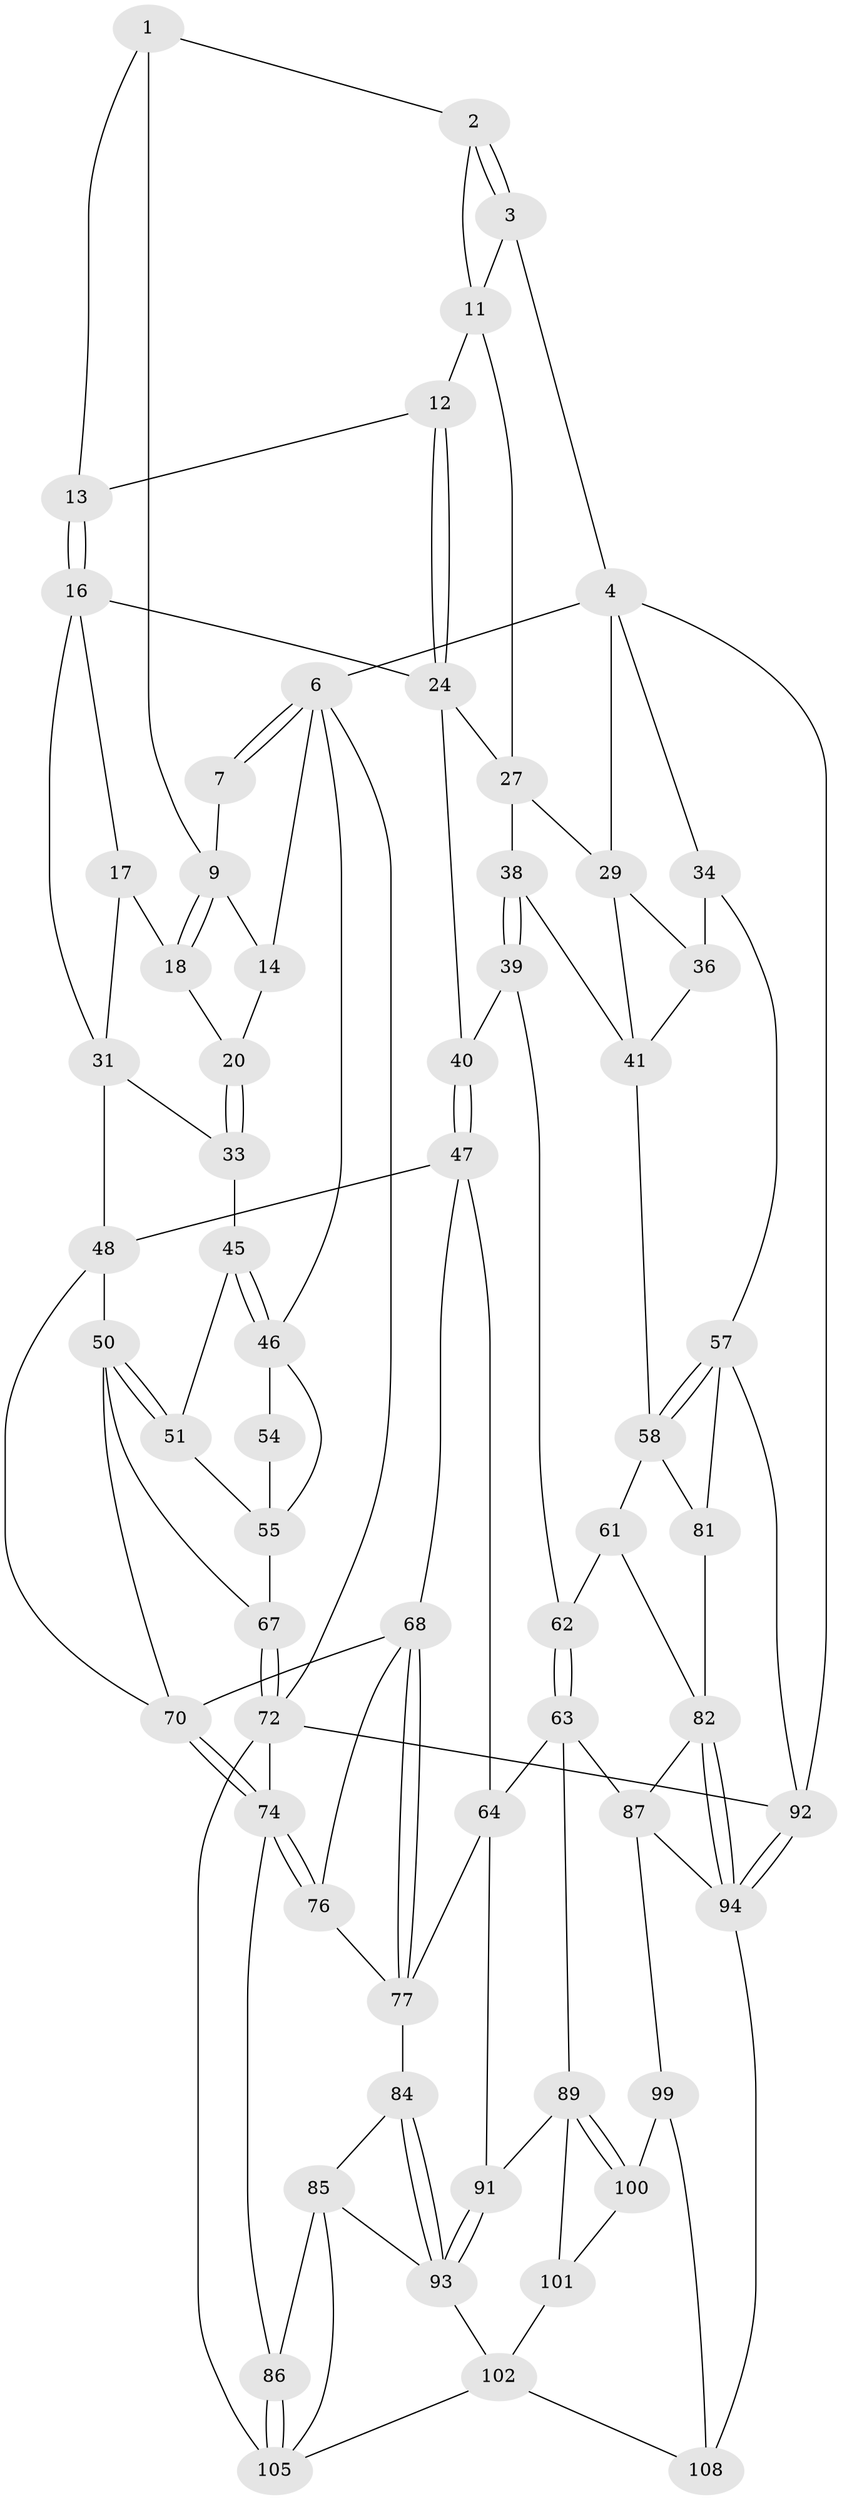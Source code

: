 // original degree distribution, {3: 0.027777777777777776, 4: 0.25925925925925924, 5: 0.4537037037037037, 6: 0.25925925925925924}
// Generated by graph-tools (version 1.1) at 2025/42/03/06/25 10:42:35]
// undirected, 64 vertices, 135 edges
graph export_dot {
graph [start="1"]
  node [color=gray90,style=filled];
  1 [pos="+0.3609906947603152+0",super="+8"];
  2 [pos="+0.5928987402231374+0"];
  3 [pos="+1+0"];
  4 [pos="+1+0",super="+5"];
  6 [pos="+0+0",super="+15"];
  7 [pos="+0.037253853987139325+0"];
  9 [pos="+0.18481509445812852+0.08011499640478055",super="+10"];
  11 [pos="+0.5879985995875866+0.10076039964110377",super="+23"];
  12 [pos="+0.46905845542712765+0.09156709927794345"];
  13 [pos="+0.38833213238084746+0"];
  14 [pos="+0+0.17507371219388243"];
  16 [pos="+0.30078436436333283+0.17647769812224964",super="+26"];
  17 [pos="+0.21918441251944507+0.12646119676947948",super="+22"];
  18 [pos="+0.18633791266648286+0.08560868741934302",super="+19"];
  20 [pos="+0.09168350382955252+0.204156062714996",super="+21"];
  24 [pos="+0.46479301337849593+0.19822312118167568",super="+25"];
  27 [pos="+0.6874424147272215+0.17643413597717314",super="+28"];
  29 [pos="+0.8918216772617129+0.189788939193416",super="+30"];
  31 [pos="+0.260767067136028+0.27341798416512736",super="+32"];
  33 [pos="+0.16670255817375942+0.29527978461185644",super="+37"];
  34 [pos="+1+0.3180364230822085",super="+35"];
  36 [pos="+0.9141100478810338+0.26601097900279563",super="+43"];
  38 [pos="+0.5713763575044774+0.29198079489017875",super="+42"];
  39 [pos="+0.4865544977221314+0.407518778642507",super="+59"];
  40 [pos="+0.44953724872707856+0.391624348042366"];
  41 [pos="+0.7674802217951527+0.3765346160043035",super="+44"];
  45 [pos="+0.10552023342918287+0.356563090833568",super="+52"];
  46 [pos="+0+0.2179434650255735",super="+53"];
  47 [pos="+0.3236707508076545+0.4573747976773441",super="+65"];
  48 [pos="+0.24746026441951469+0.42236359764386694",super="+49"];
  50 [pos="+0.13756135318700227+0.44767296662770895",super="+66"];
  51 [pos="+0.13236369472261453+0.44078111735734066"];
  54 [pos="+0+0.38009267399451796"];
  55 [pos="+0.085267942137629+0.43340832814763",super="+56"];
  57 [pos="+1+0.5726425254959451",super="+80"];
  58 [pos="+0.8615641325488331+0.5204856960484329",super="+60"];
  61 [pos="+0.5693846552104606+0.6213118939924472"];
  62 [pos="+0.550295941018994+0.6164878795902238"];
  63 [pos="+0.51058388597567+0.64729671708941",super="+88"];
  64 [pos="+0.356666009660607+0.6009889657275498",super="+79"];
  67 [pos="+0+0.5972632424233879"];
  68 [pos="+0.1973982122739864+0.6016073670467946",super="+69"];
  70 [pos="+0.16548417229695295+0.581265363403386",super="+71"];
  72 [pos="+0+0.7166321837512855",super="+73"];
  74 [pos="+0+0.707198315062147",super="+75"];
  76 [pos="+0.13162628710204008+0.6685187331438044"];
  77 [pos="+0.24161852340992615+0.7550632600561394",super="+78"];
  81 [pos="+0.7908982468930591+0.7534964496239812"];
  82 [pos="+0.7724231976465601+0.7928990921493645",super="+83"];
  84 [pos="+0.051585462625561705+0.7803524945838284"];
  85 [pos="+0.006313302243651266+0.7847728560534528",super="+98"];
  86 [pos="+0+0.7681863910536589"];
  87 [pos="+0.5800396224743997+0.8605558160481155",super="+96"];
  89 [pos="+0.4716970240604413+0.7842666503946144",super="+90"];
  91 [pos="+0.2697594534829027+0.7982660479297666"];
  92 [pos="+1+1"];
  93 [pos="+0.20940188773990465+0.8605876228100096",super="+97"];
  94 [pos="+0.9764959577271417+1",super="+95"];
  99 [pos="+0.5135535865016871+0.9427195608469378",super="+104"];
  100 [pos="+0.4817147135988283+0.9260969248610589",super="+103"];
  101 [pos="+0.37032571635436246+0.845410020999845"];
  102 [pos="+0.2897670784415021+0.9644453045851831",super="+106"];
  105 [pos="+0.1191916567930207+1",super="+107"];
  108 [pos="+0.4090470985436852+1"];
  1 -- 2;
  1 -- 13;
  1 -- 9;
  2 -- 3;
  2 -- 3;
  2 -- 11;
  3 -- 4;
  3 -- 11;
  4 -- 29;
  4 -- 34;
  4 -- 6;
  4 -- 92;
  6 -- 7;
  6 -- 7;
  6 -- 46;
  6 -- 14;
  6 -- 72;
  7 -- 9;
  9 -- 18;
  9 -- 18;
  9 -- 14;
  11 -- 12;
  11 -- 27;
  12 -- 13;
  12 -- 24;
  12 -- 24;
  13 -- 16;
  13 -- 16;
  14 -- 20;
  16 -- 17;
  16 -- 31;
  16 -- 24;
  17 -- 18 [weight=2];
  17 -- 31;
  18 -- 20;
  20 -- 33 [weight=2];
  20 -- 33;
  24 -- 27;
  24 -- 40;
  27 -- 38;
  27 -- 29;
  29 -- 36;
  29 -- 41;
  31 -- 48;
  31 -- 33;
  33 -- 45;
  34 -- 57;
  34 -- 36 [weight=2];
  36 -- 41;
  38 -- 39 [weight=2];
  38 -- 39;
  38 -- 41;
  39 -- 40;
  39 -- 62;
  40 -- 47;
  40 -- 47;
  41 -- 58;
  45 -- 46;
  45 -- 46;
  45 -- 51;
  46 -- 54;
  46 -- 55;
  47 -- 48;
  47 -- 64;
  47 -- 68;
  48 -- 50;
  48 -- 70;
  50 -- 51;
  50 -- 51;
  50 -- 67;
  50 -- 70;
  51 -- 55;
  54 -- 55;
  55 -- 67;
  57 -- 58;
  57 -- 58;
  57 -- 81;
  57 -- 92;
  58 -- 81;
  58 -- 61;
  61 -- 62;
  61 -- 82;
  62 -- 63;
  62 -- 63;
  63 -- 64;
  63 -- 89;
  63 -- 87;
  64 -- 91;
  64 -- 77;
  67 -- 72;
  67 -- 72;
  68 -- 77;
  68 -- 77;
  68 -- 70;
  68 -- 76;
  70 -- 74;
  70 -- 74;
  72 -- 74;
  72 -- 105;
  72 -- 92;
  74 -- 76;
  74 -- 76;
  74 -- 86;
  76 -- 77;
  77 -- 84;
  81 -- 82;
  82 -- 94;
  82 -- 94;
  82 -- 87;
  84 -- 85;
  84 -- 93;
  84 -- 93;
  85 -- 86;
  85 -- 105;
  85 -- 93;
  86 -- 105;
  86 -- 105;
  87 -- 99;
  87 -- 94;
  89 -- 100;
  89 -- 100;
  89 -- 91;
  89 -- 101;
  91 -- 93;
  91 -- 93;
  92 -- 94;
  92 -- 94;
  93 -- 102;
  94 -- 108;
  99 -- 100 [weight=2];
  99 -- 108;
  100 -- 101;
  101 -- 102;
  102 -- 108;
  102 -- 105;
}
